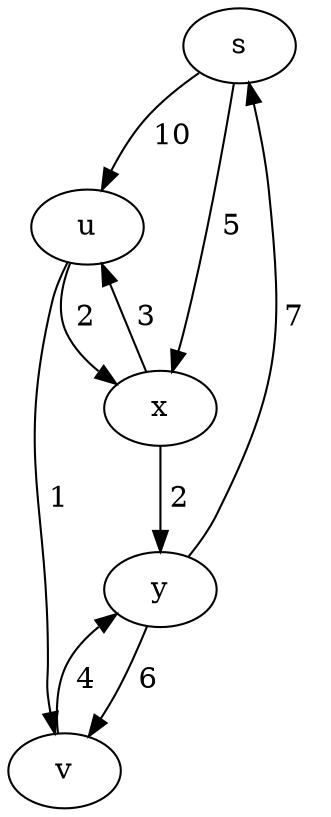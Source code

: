 digraph graph_03
{
s
u
x
v
y
s -> u [label=" 10  "]
s -> x [label=" 5  "]
u -> x [label=" 2  "]
u -> v [label=" 1  "]
x -> u [label=" 3  "]
x -> y [label=" 2  "]
v -> y [label=" 4  "]
y -> s [label=" 7  "]
y -> v [label=" 6  "]
}
